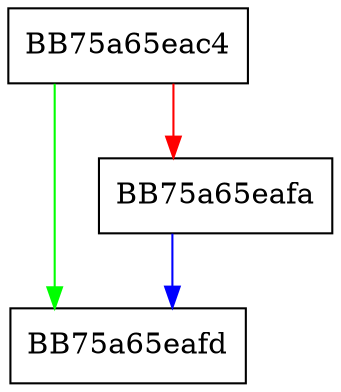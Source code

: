 digraph find {
  node [shape="box"];
  graph [splines=ortho];
  BB75a65eac4 -> BB75a65eafd [color="green"];
  BB75a65eac4 -> BB75a65eafa [color="red"];
  BB75a65eafa -> BB75a65eafd [color="blue"];
}